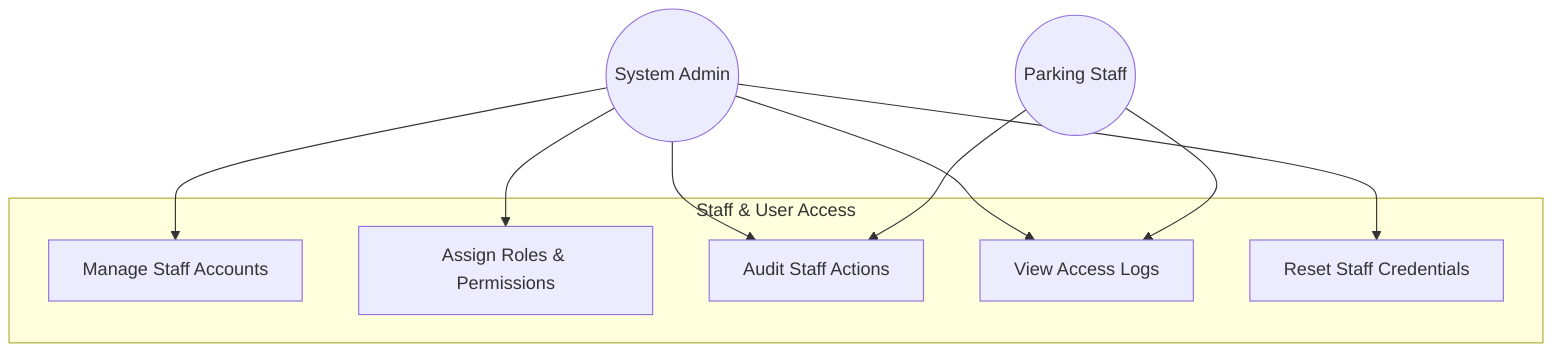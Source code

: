 graph TD
    SystemAdmin((System Admin))
    Staff((Parking Staff))

    subgraph "Staff & User Access"
        UC1[Manage Staff Accounts]
        UC2[Assign Roles & Permissions]
        UC3[Audit Staff Actions]
        UC4[View Access Logs]
        UC5[Reset Staff Credentials]
    end

    SystemAdmin --> UC1
    SystemAdmin --> UC2
    SystemAdmin --> UC3
    SystemAdmin --> UC4
    SystemAdmin --> UC5
    Staff --> UC3
    Staff --> UC4